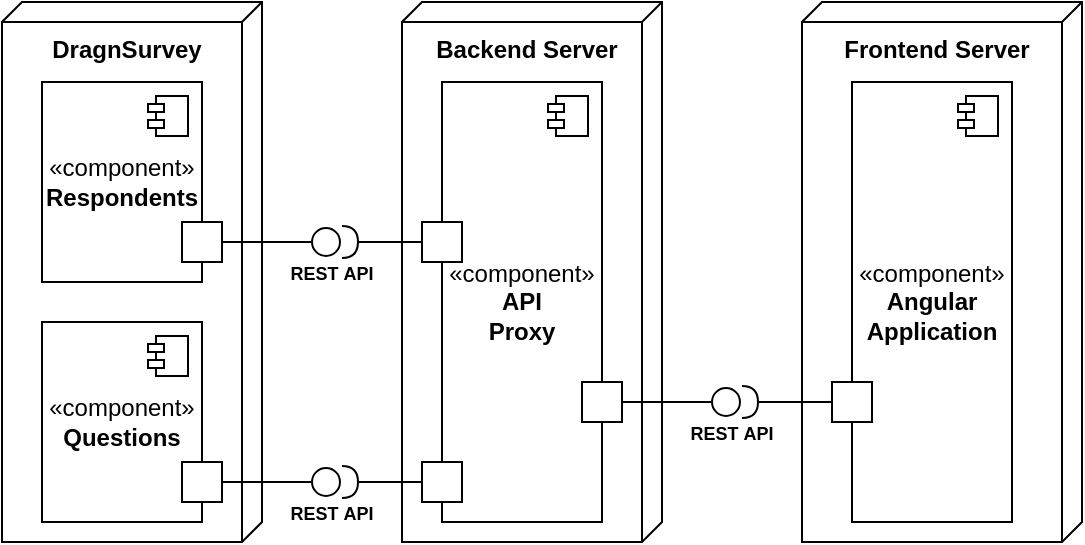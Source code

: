 <mxfile version="24.3.0" type="device">
  <diagram name="Seite-1" id="dUHnv_xZcuwUlfUU6h7k">
    <mxGraphModel dx="935" dy="659" grid="1" gridSize="10" guides="1" tooltips="1" connect="1" arrows="1" fold="1" page="1" pageScale="1" pageWidth="827" pageHeight="1169" math="0" shadow="0">
      <root>
        <mxCell id="0" />
        <mxCell id="1" parent="0" />
        <mxCell id="N27-3AYXzTWWGKCFgygp-1" value="&lt;b&gt;DragnSurvey&lt;/b&gt;" style="verticalAlign=top;align=center;shape=cube;size=10;direction=south;fontStyle=0;html=1;boundedLbl=1;spacingLeft=5;whiteSpace=wrap;" vertex="1" parent="1">
          <mxGeometry x="80" y="400" width="130" height="270" as="geometry" />
        </mxCell>
        <mxCell id="N27-3AYXzTWWGKCFgygp-3" value="«component»&lt;br&gt;&lt;b&gt;Respondents&lt;/b&gt;" style="html=1;dropTarget=0;whiteSpace=wrap;" vertex="1" parent="1">
          <mxGeometry x="100" y="440" width="80" height="100" as="geometry" />
        </mxCell>
        <mxCell id="N27-3AYXzTWWGKCFgygp-4" value="" style="shape=module;jettyWidth=8;jettyHeight=4;" vertex="1" parent="N27-3AYXzTWWGKCFgygp-3">
          <mxGeometry x="1" width="20" height="20" relative="1" as="geometry">
            <mxPoint x="-27" y="7" as="offset" />
          </mxGeometry>
        </mxCell>
        <mxCell id="N27-3AYXzTWWGKCFgygp-5" value="&lt;b&gt;Backend Server&lt;/b&gt;" style="verticalAlign=top;align=center;shape=cube;size=10;direction=south;fontStyle=0;html=1;boundedLbl=1;spacingLeft=5;whiteSpace=wrap;" vertex="1" parent="1">
          <mxGeometry x="280" y="400" width="130" height="270" as="geometry" />
        </mxCell>
        <mxCell id="N27-3AYXzTWWGKCFgygp-6" value="" style="whiteSpace=wrap;html=1;aspect=fixed;" vertex="1" parent="1">
          <mxGeometry x="170" y="510" width="20" height="20" as="geometry" />
        </mxCell>
        <mxCell id="N27-3AYXzTWWGKCFgygp-8" style="rounded=0;orthogonalLoop=1;jettySize=auto;html=1;endArrow=circle;endFill=0;exitX=1;exitY=0.5;exitDx=0;exitDy=0;" edge="1" parent="1" source="N27-3AYXzTWWGKCFgygp-6">
          <mxGeometry relative="1" as="geometry">
            <mxPoint x="200" y="500" as="sourcePoint" />
            <mxPoint x="250" y="520" as="targetPoint" />
          </mxGeometry>
        </mxCell>
        <mxCell id="N27-3AYXzTWWGKCFgygp-9" value="«component»&lt;br&gt;&lt;b&gt;Questions&lt;/b&gt;" style="html=1;dropTarget=0;whiteSpace=wrap;" vertex="1" parent="1">
          <mxGeometry x="100" y="560" width="80" height="100" as="geometry" />
        </mxCell>
        <mxCell id="N27-3AYXzTWWGKCFgygp-10" value="" style="shape=module;jettyWidth=8;jettyHeight=4;" vertex="1" parent="N27-3AYXzTWWGKCFgygp-9">
          <mxGeometry x="1" width="20" height="20" relative="1" as="geometry">
            <mxPoint x="-27" y="7" as="offset" />
          </mxGeometry>
        </mxCell>
        <mxCell id="N27-3AYXzTWWGKCFgygp-11" value="" style="whiteSpace=wrap;html=1;aspect=fixed;" vertex="1" parent="1">
          <mxGeometry x="170" y="630" width="20" height="20" as="geometry" />
        </mxCell>
        <mxCell id="N27-3AYXzTWWGKCFgygp-12" style="rounded=0;orthogonalLoop=1;jettySize=auto;html=1;endArrow=circle;endFill=0;exitX=1;exitY=0.5;exitDx=0;exitDy=0;" edge="1" parent="1" source="N27-3AYXzTWWGKCFgygp-11">
          <mxGeometry relative="1" as="geometry">
            <mxPoint x="190" y="650" as="sourcePoint" />
            <mxPoint x="250" y="640" as="targetPoint" />
          </mxGeometry>
        </mxCell>
        <mxCell id="N27-3AYXzTWWGKCFgygp-13" value="«component»&lt;br&gt;&lt;b&gt;API&lt;/b&gt;&lt;div&gt;&lt;b&gt;Proxy&lt;/b&gt;&lt;/div&gt;" style="html=1;dropTarget=0;whiteSpace=wrap;" vertex="1" parent="1">
          <mxGeometry x="300" y="440" width="80" height="220" as="geometry" />
        </mxCell>
        <mxCell id="N27-3AYXzTWWGKCFgygp-14" value="" style="shape=module;jettyWidth=8;jettyHeight=4;" vertex="1" parent="N27-3AYXzTWWGKCFgygp-13">
          <mxGeometry x="1" width="20" height="20" relative="1" as="geometry">
            <mxPoint x="-27" y="7" as="offset" />
          </mxGeometry>
        </mxCell>
        <mxCell id="N27-3AYXzTWWGKCFgygp-16" style="edgeStyle=orthogonalEdgeStyle;rounded=0;orthogonalLoop=1;jettySize=auto;html=1;endArrow=halfCircle;endFill=0;" edge="1" parent="1" source="N27-3AYXzTWWGKCFgygp-15">
          <mxGeometry relative="1" as="geometry">
            <mxPoint x="250" y="520" as="targetPoint" />
          </mxGeometry>
        </mxCell>
        <mxCell id="N27-3AYXzTWWGKCFgygp-15" value="" style="whiteSpace=wrap;html=1;aspect=fixed;" vertex="1" parent="1">
          <mxGeometry x="290" y="510" width="20" height="20" as="geometry" />
        </mxCell>
        <mxCell id="N27-3AYXzTWWGKCFgygp-18" style="edgeStyle=orthogonalEdgeStyle;rounded=0;orthogonalLoop=1;jettySize=auto;html=1;endArrow=halfCircle;endFill=0;" edge="1" parent="1" source="N27-3AYXzTWWGKCFgygp-17">
          <mxGeometry relative="1" as="geometry">
            <mxPoint x="250" y="640" as="targetPoint" />
          </mxGeometry>
        </mxCell>
        <mxCell id="N27-3AYXzTWWGKCFgygp-17" value="" style="whiteSpace=wrap;html=1;aspect=fixed;" vertex="1" parent="1">
          <mxGeometry x="290" y="630" width="20" height="20" as="geometry" />
        </mxCell>
        <mxCell id="N27-3AYXzTWWGKCFgygp-19" value="&lt;b&gt;Frontend Server&lt;/b&gt;" style="verticalAlign=top;align=center;shape=cube;size=10;direction=south;fontStyle=0;html=1;boundedLbl=1;spacingLeft=5;whiteSpace=wrap;" vertex="1" parent="1">
          <mxGeometry x="480" y="400" width="140" height="270" as="geometry" />
        </mxCell>
        <mxCell id="N27-3AYXzTWWGKCFgygp-22" style="rounded=0;orthogonalLoop=1;jettySize=auto;html=1;endArrow=circle;endFill=0;exitX=1;exitY=0.5;exitDx=0;exitDy=0;" edge="1" parent="1" source="N27-3AYXzTWWGKCFgygp-20">
          <mxGeometry relative="1" as="geometry">
            <mxPoint x="450" y="600" as="targetPoint" />
            <mxPoint x="390" y="660" as="sourcePoint" />
          </mxGeometry>
        </mxCell>
        <mxCell id="N27-3AYXzTWWGKCFgygp-20" value="" style="whiteSpace=wrap;html=1;aspect=fixed;" vertex="1" parent="1">
          <mxGeometry x="370" y="590" width="20" height="20" as="geometry" />
        </mxCell>
        <mxCell id="N27-3AYXzTWWGKCFgygp-23" value="«component»&lt;br&gt;&lt;b&gt;Angular Application&lt;/b&gt;" style="html=1;dropTarget=0;whiteSpace=wrap;" vertex="1" parent="1">
          <mxGeometry x="505" y="440" width="80" height="220" as="geometry" />
        </mxCell>
        <mxCell id="N27-3AYXzTWWGKCFgygp-24" value="" style="shape=module;jettyWidth=8;jettyHeight=4;" vertex="1" parent="N27-3AYXzTWWGKCFgygp-23">
          <mxGeometry x="1" width="20" height="20" relative="1" as="geometry">
            <mxPoint x="-27" y="7" as="offset" />
          </mxGeometry>
        </mxCell>
        <mxCell id="N27-3AYXzTWWGKCFgygp-26" style="edgeStyle=orthogonalEdgeStyle;rounded=0;orthogonalLoop=1;jettySize=auto;html=1;endArrow=halfCircle;endFill=0;" edge="1" parent="1" source="N27-3AYXzTWWGKCFgygp-25">
          <mxGeometry relative="1" as="geometry">
            <mxPoint x="450" y="600" as="targetPoint" />
          </mxGeometry>
        </mxCell>
        <mxCell id="N27-3AYXzTWWGKCFgygp-25" value="" style="whiteSpace=wrap;html=1;aspect=fixed;" vertex="1" parent="1">
          <mxGeometry x="495" y="590" width="20" height="20" as="geometry" />
        </mxCell>
        <mxCell id="N27-3AYXzTWWGKCFgygp-27" value="&lt;b style=&quot;font-size: 9px;&quot;&gt;&lt;font style=&quot;font-size: 9px;&quot;&gt;REST&amp;nbsp;&lt;/font&gt;&lt;/b&gt;&lt;b style=&quot;font-size: 9px; background-color: initial;&quot;&gt;API&lt;/b&gt;" style="text;html=1;align=center;verticalAlign=middle;whiteSpace=wrap;rounded=0;fontSize=10;" vertex="1" parent="1">
          <mxGeometry x="210" y="530" width="70" height="10" as="geometry" />
        </mxCell>
        <mxCell id="N27-3AYXzTWWGKCFgygp-28" value="&lt;b style=&quot;font-size: 9px;&quot;&gt;&lt;font style=&quot;font-size: 9px;&quot;&gt;REST&amp;nbsp;&lt;/font&gt;&lt;/b&gt;&lt;b style=&quot;font-size: 9px; background-color: initial;&quot;&gt;API&lt;/b&gt;" style="text;html=1;align=center;verticalAlign=middle;whiteSpace=wrap;rounded=0;fontSize=10;" vertex="1" parent="1">
          <mxGeometry x="210" y="650" width="70" height="10" as="geometry" />
        </mxCell>
        <mxCell id="N27-3AYXzTWWGKCFgygp-29" value="&lt;b style=&quot;font-size: 9px;&quot;&gt;&lt;font style=&quot;font-size: 9px;&quot;&gt;REST&amp;nbsp;&lt;/font&gt;&lt;/b&gt;&lt;b style=&quot;font-size: 9px; background-color: initial;&quot;&gt;API&lt;/b&gt;" style="text;html=1;align=center;verticalAlign=middle;whiteSpace=wrap;rounded=0;fontSize=10;" vertex="1" parent="1">
          <mxGeometry x="410" y="610" width="70" height="10" as="geometry" />
        </mxCell>
      </root>
    </mxGraphModel>
  </diagram>
</mxfile>
